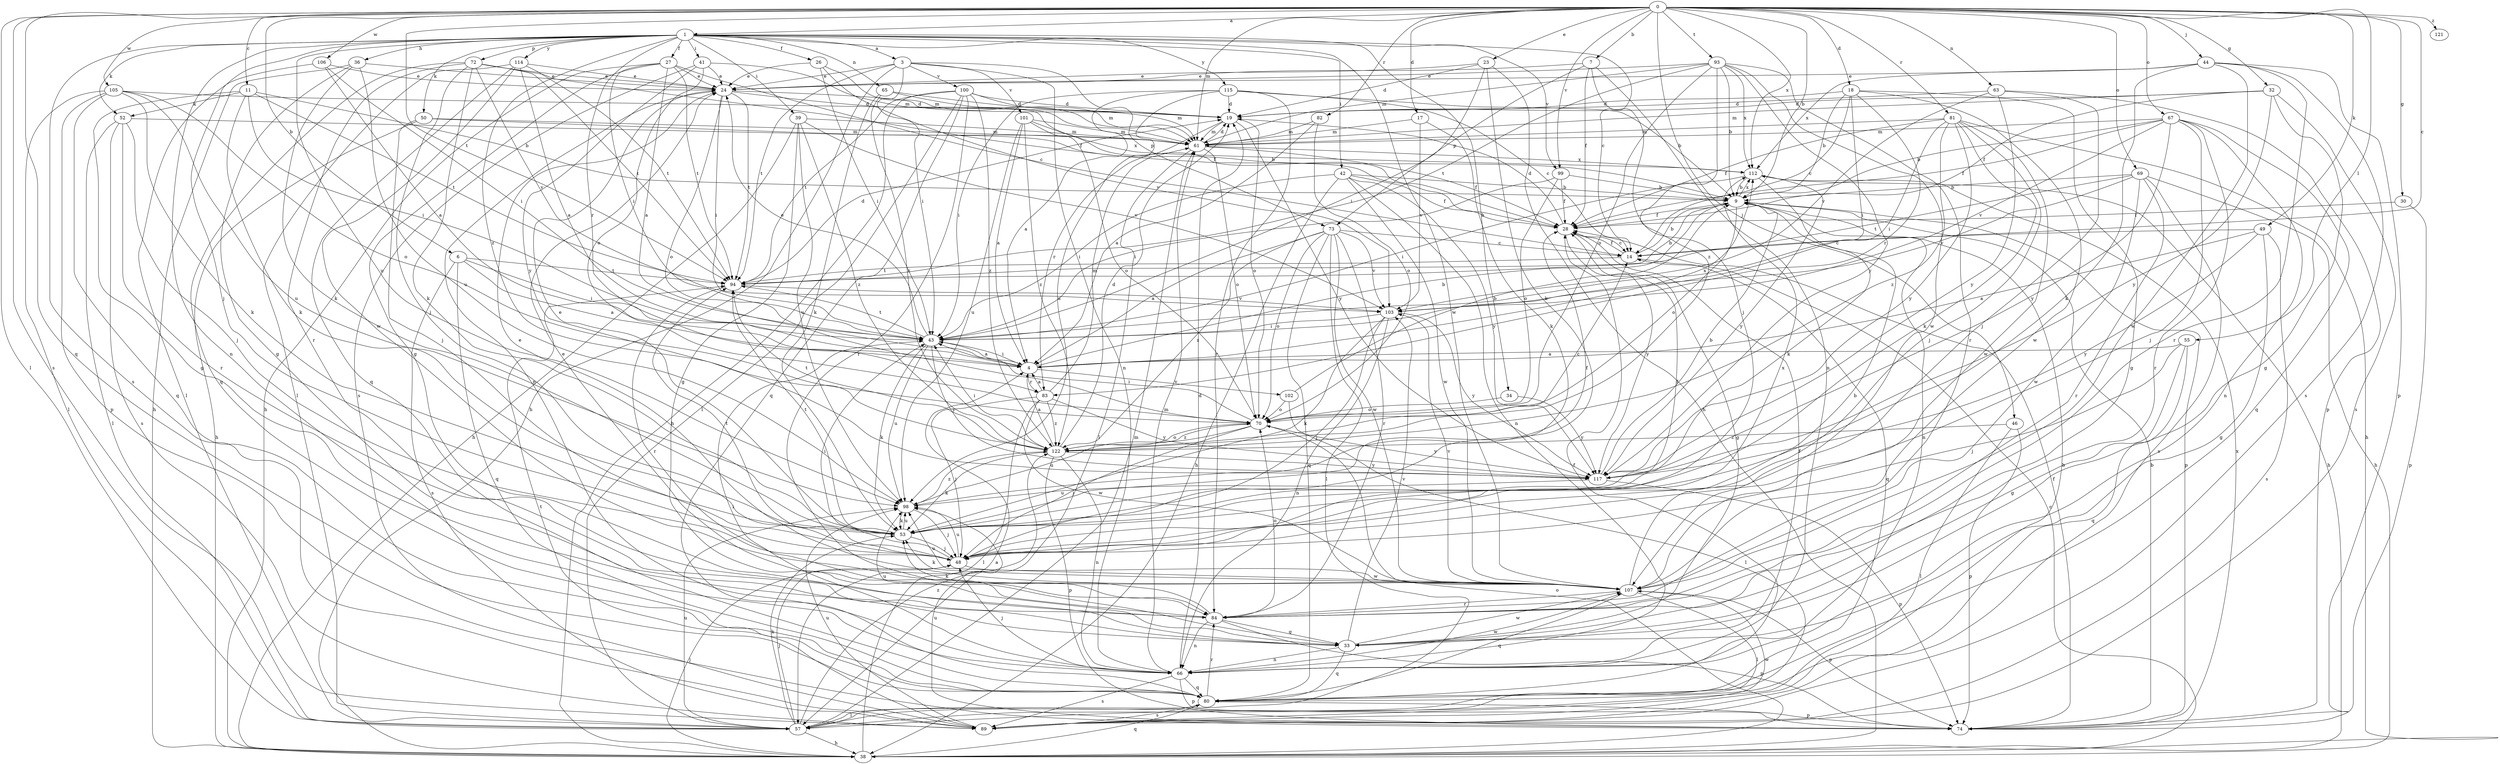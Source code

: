 strict digraph  {
0;
1;
3;
4;
6;
7;
9;
11;
14;
17;
18;
19;
23;
24;
26;
27;
28;
30;
32;
33;
34;
36;
38;
39;
41;
42;
43;
44;
46;
48;
49;
50;
52;
53;
55;
57;
61;
63;
65;
66;
67;
69;
70;
72;
73;
74;
80;
81;
82;
83;
84;
89;
93;
94;
98;
99;
100;
101;
102;
103;
105;
106;
107;
112;
114;
115;
117;
121;
122;
0 -> 1  [label=a];
0 -> 6  [label=b];
0 -> 7  [label=b];
0 -> 9  [label=b];
0 -> 11  [label=c];
0 -> 14  [label=c];
0 -> 17  [label=d];
0 -> 18  [label=d];
0 -> 23  [label=e];
0 -> 30  [label=g];
0 -> 32  [label=g];
0 -> 44  [label=j];
0 -> 46  [label=j];
0 -> 49  [label=k];
0 -> 55  [label=l];
0 -> 57  [label=l];
0 -> 61  [label=m];
0 -> 63  [label=n];
0 -> 67  [label=o];
0 -> 69  [label=o];
0 -> 80  [label=q];
0 -> 81  [label=r];
0 -> 82  [label=r];
0 -> 89  [label=s];
0 -> 93  [label=t];
0 -> 94  [label=t];
0 -> 99  [label=v];
0 -> 105  [label=w];
0 -> 106  [label=w];
0 -> 112  [label=x];
0 -> 121  [label=z];
1 -> 3  [label=a];
1 -> 14  [label=c];
1 -> 26  [label=f];
1 -> 27  [label=f];
1 -> 34  [label=h];
1 -> 36  [label=h];
1 -> 39  [label=i];
1 -> 41  [label=i];
1 -> 42  [label=i];
1 -> 48  [label=j];
1 -> 50  [label=k];
1 -> 52  [label=k];
1 -> 65  [label=n];
1 -> 66  [label=n];
1 -> 72  [label=p];
1 -> 83  [label=r];
1 -> 89  [label=s];
1 -> 98  [label=u];
1 -> 99  [label=v];
1 -> 107  [label=w];
1 -> 114  [label=y];
1 -> 115  [label=y];
1 -> 122  [label=z];
3 -> 24  [label=e];
3 -> 38  [label=h];
3 -> 43  [label=i];
3 -> 66  [label=n];
3 -> 73  [label=p];
3 -> 94  [label=t];
3 -> 100  [label=v];
3 -> 101  [label=v];
4 -> 9  [label=b];
4 -> 43  [label=i];
4 -> 83  [label=r];
4 -> 102  [label=v];
4 -> 112  [label=x];
6 -> 4  [label=a];
6 -> 43  [label=i];
6 -> 80  [label=q];
6 -> 89  [label=s];
6 -> 94  [label=t];
7 -> 24  [label=e];
7 -> 28  [label=f];
7 -> 48  [label=j];
7 -> 66  [label=n];
7 -> 73  [label=p];
9 -> 28  [label=f];
9 -> 66  [label=n];
9 -> 70  [label=o];
9 -> 74  [label=p];
9 -> 112  [label=x];
11 -> 9  [label=b];
11 -> 33  [label=g];
11 -> 43  [label=i];
11 -> 52  [label=k];
11 -> 53  [label=k];
11 -> 94  [label=t];
14 -> 9  [label=b];
14 -> 28  [label=f];
14 -> 80  [label=q];
14 -> 94  [label=t];
17 -> 53  [label=k];
17 -> 61  [label=m];
17 -> 103  [label=v];
18 -> 9  [label=b];
18 -> 14  [label=c];
18 -> 19  [label=d];
18 -> 33  [label=g];
18 -> 43  [label=i];
18 -> 83  [label=r];
18 -> 107  [label=w];
19 -> 61  [label=m];
19 -> 70  [label=o];
19 -> 83  [label=r];
19 -> 117  [label=y];
23 -> 19  [label=d];
23 -> 24  [label=e];
23 -> 38  [label=h];
23 -> 43  [label=i];
23 -> 53  [label=k];
24 -> 19  [label=d];
24 -> 28  [label=f];
24 -> 43  [label=i];
24 -> 66  [label=n];
24 -> 70  [label=o];
24 -> 94  [label=t];
26 -> 24  [label=e];
26 -> 43  [label=i];
26 -> 61  [label=m];
26 -> 103  [label=v];
27 -> 4  [label=a];
27 -> 14  [label=c];
27 -> 24  [label=e];
27 -> 33  [label=g];
27 -> 38  [label=h];
27 -> 43  [label=i];
27 -> 94  [label=t];
28 -> 14  [label=c];
28 -> 19  [label=d];
28 -> 33  [label=g];
28 -> 117  [label=y];
30 -> 28  [label=f];
30 -> 74  [label=p];
32 -> 19  [label=d];
32 -> 28  [label=f];
32 -> 33  [label=g];
32 -> 61  [label=m];
32 -> 89  [label=s];
32 -> 117  [label=y];
33 -> 66  [label=n];
33 -> 80  [label=q];
33 -> 98  [label=u];
33 -> 103  [label=v];
33 -> 107  [label=w];
34 -> 70  [label=o];
34 -> 117  [label=y];
36 -> 24  [label=e];
36 -> 33  [label=g];
36 -> 38  [label=h];
36 -> 53  [label=k];
36 -> 98  [label=u];
38 -> 4  [label=a];
38 -> 14  [label=c];
38 -> 48  [label=j];
38 -> 70  [label=o];
38 -> 80  [label=q];
39 -> 33  [label=g];
39 -> 38  [label=h];
39 -> 61  [label=m];
39 -> 98  [label=u];
39 -> 103  [label=v];
39 -> 122  [label=z];
41 -> 24  [label=e];
41 -> 61  [label=m];
41 -> 70  [label=o];
41 -> 89  [label=s];
41 -> 117  [label=y];
42 -> 9  [label=b];
42 -> 28  [label=f];
42 -> 38  [label=h];
42 -> 43  [label=i];
42 -> 66  [label=n];
42 -> 107  [label=w];
42 -> 117  [label=y];
43 -> 4  [label=a];
43 -> 24  [label=e];
43 -> 53  [label=k];
43 -> 94  [label=t];
43 -> 98  [label=u];
43 -> 117  [label=y];
44 -> 24  [label=e];
44 -> 53  [label=k];
44 -> 74  [label=p];
44 -> 84  [label=r];
44 -> 89  [label=s];
44 -> 107  [label=w];
44 -> 112  [label=x];
46 -> 57  [label=l];
46 -> 74  [label=p];
46 -> 122  [label=z];
48 -> 43  [label=i];
48 -> 94  [label=t];
48 -> 98  [label=u];
48 -> 107  [label=w];
48 -> 112  [label=x];
49 -> 4  [label=a];
49 -> 14  [label=c];
49 -> 33  [label=g];
49 -> 89  [label=s];
49 -> 117  [label=y];
50 -> 9  [label=b];
50 -> 38  [label=h];
50 -> 48  [label=j];
50 -> 61  [label=m];
52 -> 48  [label=j];
52 -> 57  [label=l];
52 -> 61  [label=m];
52 -> 84  [label=r];
52 -> 89  [label=s];
53 -> 24  [label=e];
53 -> 28  [label=f];
53 -> 48  [label=j];
53 -> 94  [label=t];
53 -> 98  [label=u];
55 -> 4  [label=a];
55 -> 33  [label=g];
55 -> 48  [label=j];
55 -> 80  [label=q];
57 -> 38  [label=h];
57 -> 48  [label=j];
57 -> 53  [label=k];
57 -> 61  [label=m];
57 -> 98  [label=u];
57 -> 122  [label=z];
61 -> 19  [label=d];
61 -> 28  [label=f];
61 -> 57  [label=l];
61 -> 70  [label=o];
61 -> 112  [label=x];
63 -> 19  [label=d];
63 -> 48  [label=j];
63 -> 74  [label=p];
63 -> 103  [label=v];
63 -> 117  [label=y];
65 -> 19  [label=d];
65 -> 53  [label=k];
65 -> 61  [label=m];
65 -> 122  [label=z];
66 -> 19  [label=d];
66 -> 28  [label=f];
66 -> 43  [label=i];
66 -> 48  [label=j];
66 -> 61  [label=m];
66 -> 74  [label=p];
66 -> 80  [label=q];
66 -> 89  [label=s];
66 -> 107  [label=w];
67 -> 9  [label=b];
67 -> 28  [label=f];
67 -> 48  [label=j];
67 -> 61  [label=m];
67 -> 66  [label=n];
67 -> 80  [label=q];
67 -> 84  [label=r];
67 -> 103  [label=v];
67 -> 117  [label=y];
69 -> 9  [label=b];
69 -> 38  [label=h];
69 -> 84  [label=r];
69 -> 89  [label=s];
69 -> 94  [label=t];
69 -> 103  [label=v];
69 -> 107  [label=w];
70 -> 43  [label=i];
70 -> 48  [label=j];
70 -> 98  [label=u];
70 -> 117  [label=y];
70 -> 122  [label=z];
72 -> 24  [label=e];
72 -> 28  [label=f];
72 -> 48  [label=j];
72 -> 53  [label=k];
72 -> 80  [label=q];
72 -> 84  [label=r];
72 -> 94  [label=t];
72 -> 103  [label=v];
73 -> 4  [label=a];
73 -> 14  [label=c];
73 -> 57  [label=l];
73 -> 70  [label=o];
73 -> 80  [label=q];
73 -> 84  [label=r];
73 -> 103  [label=v];
73 -> 107  [label=w];
73 -> 122  [label=z];
74 -> 9  [label=b];
74 -> 28  [label=f];
74 -> 98  [label=u];
74 -> 112  [label=x];
80 -> 28  [label=f];
80 -> 57  [label=l];
80 -> 74  [label=p];
80 -> 84  [label=r];
80 -> 89  [label=s];
81 -> 28  [label=f];
81 -> 38  [label=h];
81 -> 43  [label=i];
81 -> 48  [label=j];
81 -> 53  [label=k];
81 -> 61  [label=m];
81 -> 107  [label=w];
81 -> 117  [label=y];
81 -> 122  [label=z];
82 -> 4  [label=a];
82 -> 61  [label=m];
82 -> 70  [label=o];
83 -> 4  [label=a];
83 -> 48  [label=j];
83 -> 57  [label=l];
83 -> 61  [label=m];
83 -> 107  [label=w];
83 -> 117  [label=y];
83 -> 122  [label=z];
84 -> 24  [label=e];
84 -> 33  [label=g];
84 -> 53  [label=k];
84 -> 66  [label=n];
84 -> 70  [label=o];
84 -> 74  [label=p];
89 -> 9  [label=b];
89 -> 94  [label=t];
89 -> 98  [label=u];
89 -> 107  [label=w];
93 -> 9  [label=b];
93 -> 24  [label=e];
93 -> 61  [label=m];
93 -> 70  [label=o];
93 -> 84  [label=r];
93 -> 94  [label=t];
93 -> 107  [label=w];
93 -> 112  [label=x];
93 -> 117  [label=y];
93 -> 122  [label=z];
94 -> 9  [label=b];
94 -> 19  [label=d];
94 -> 84  [label=r];
94 -> 103  [label=v];
98 -> 28  [label=f];
98 -> 48  [label=j];
98 -> 53  [label=k];
98 -> 122  [label=z];
99 -> 9  [label=b];
99 -> 28  [label=f];
99 -> 43  [label=i];
99 -> 70  [label=o];
100 -> 19  [label=d];
100 -> 38  [label=h];
100 -> 57  [label=l];
100 -> 61  [label=m];
100 -> 80  [label=q];
100 -> 84  [label=r];
100 -> 94  [label=t];
100 -> 122  [label=z];
101 -> 4  [label=a];
101 -> 61  [label=m];
101 -> 70  [label=o];
101 -> 98  [label=u];
101 -> 112  [label=x];
101 -> 122  [label=z];
102 -> 9  [label=b];
102 -> 57  [label=l];
102 -> 70  [label=o];
103 -> 43  [label=i];
103 -> 48  [label=j];
103 -> 53  [label=k];
103 -> 66  [label=n];
103 -> 117  [label=y];
105 -> 19  [label=d];
105 -> 53  [label=k];
105 -> 57  [label=l];
105 -> 70  [label=o];
105 -> 74  [label=p];
105 -> 80  [label=q];
105 -> 98  [label=u];
106 -> 4  [label=a];
106 -> 24  [label=e];
106 -> 43  [label=i];
106 -> 57  [label=l];
107 -> 9  [label=b];
107 -> 24  [label=e];
107 -> 53  [label=k];
107 -> 57  [label=l];
107 -> 74  [label=p];
107 -> 80  [label=q];
107 -> 84  [label=r];
107 -> 98  [label=u];
107 -> 103  [label=v];
112 -> 9  [label=b];
112 -> 38  [label=h];
112 -> 43  [label=i];
112 -> 53  [label=k];
112 -> 117  [label=y];
114 -> 4  [label=a];
114 -> 24  [label=e];
114 -> 57  [label=l];
114 -> 80  [label=q];
114 -> 94  [label=t];
114 -> 107  [label=w];
115 -> 4  [label=a];
115 -> 9  [label=b];
115 -> 14  [label=c];
115 -> 19  [label=d];
115 -> 43  [label=i];
115 -> 84  [label=r];
115 -> 98  [label=u];
117 -> 9  [label=b];
117 -> 74  [label=p];
117 -> 98  [label=u];
122 -> 4  [label=a];
122 -> 14  [label=c];
122 -> 19  [label=d];
122 -> 43  [label=i];
122 -> 53  [label=k];
122 -> 66  [label=n];
122 -> 70  [label=o];
122 -> 74  [label=p];
122 -> 94  [label=t];
122 -> 117  [label=y];
}
